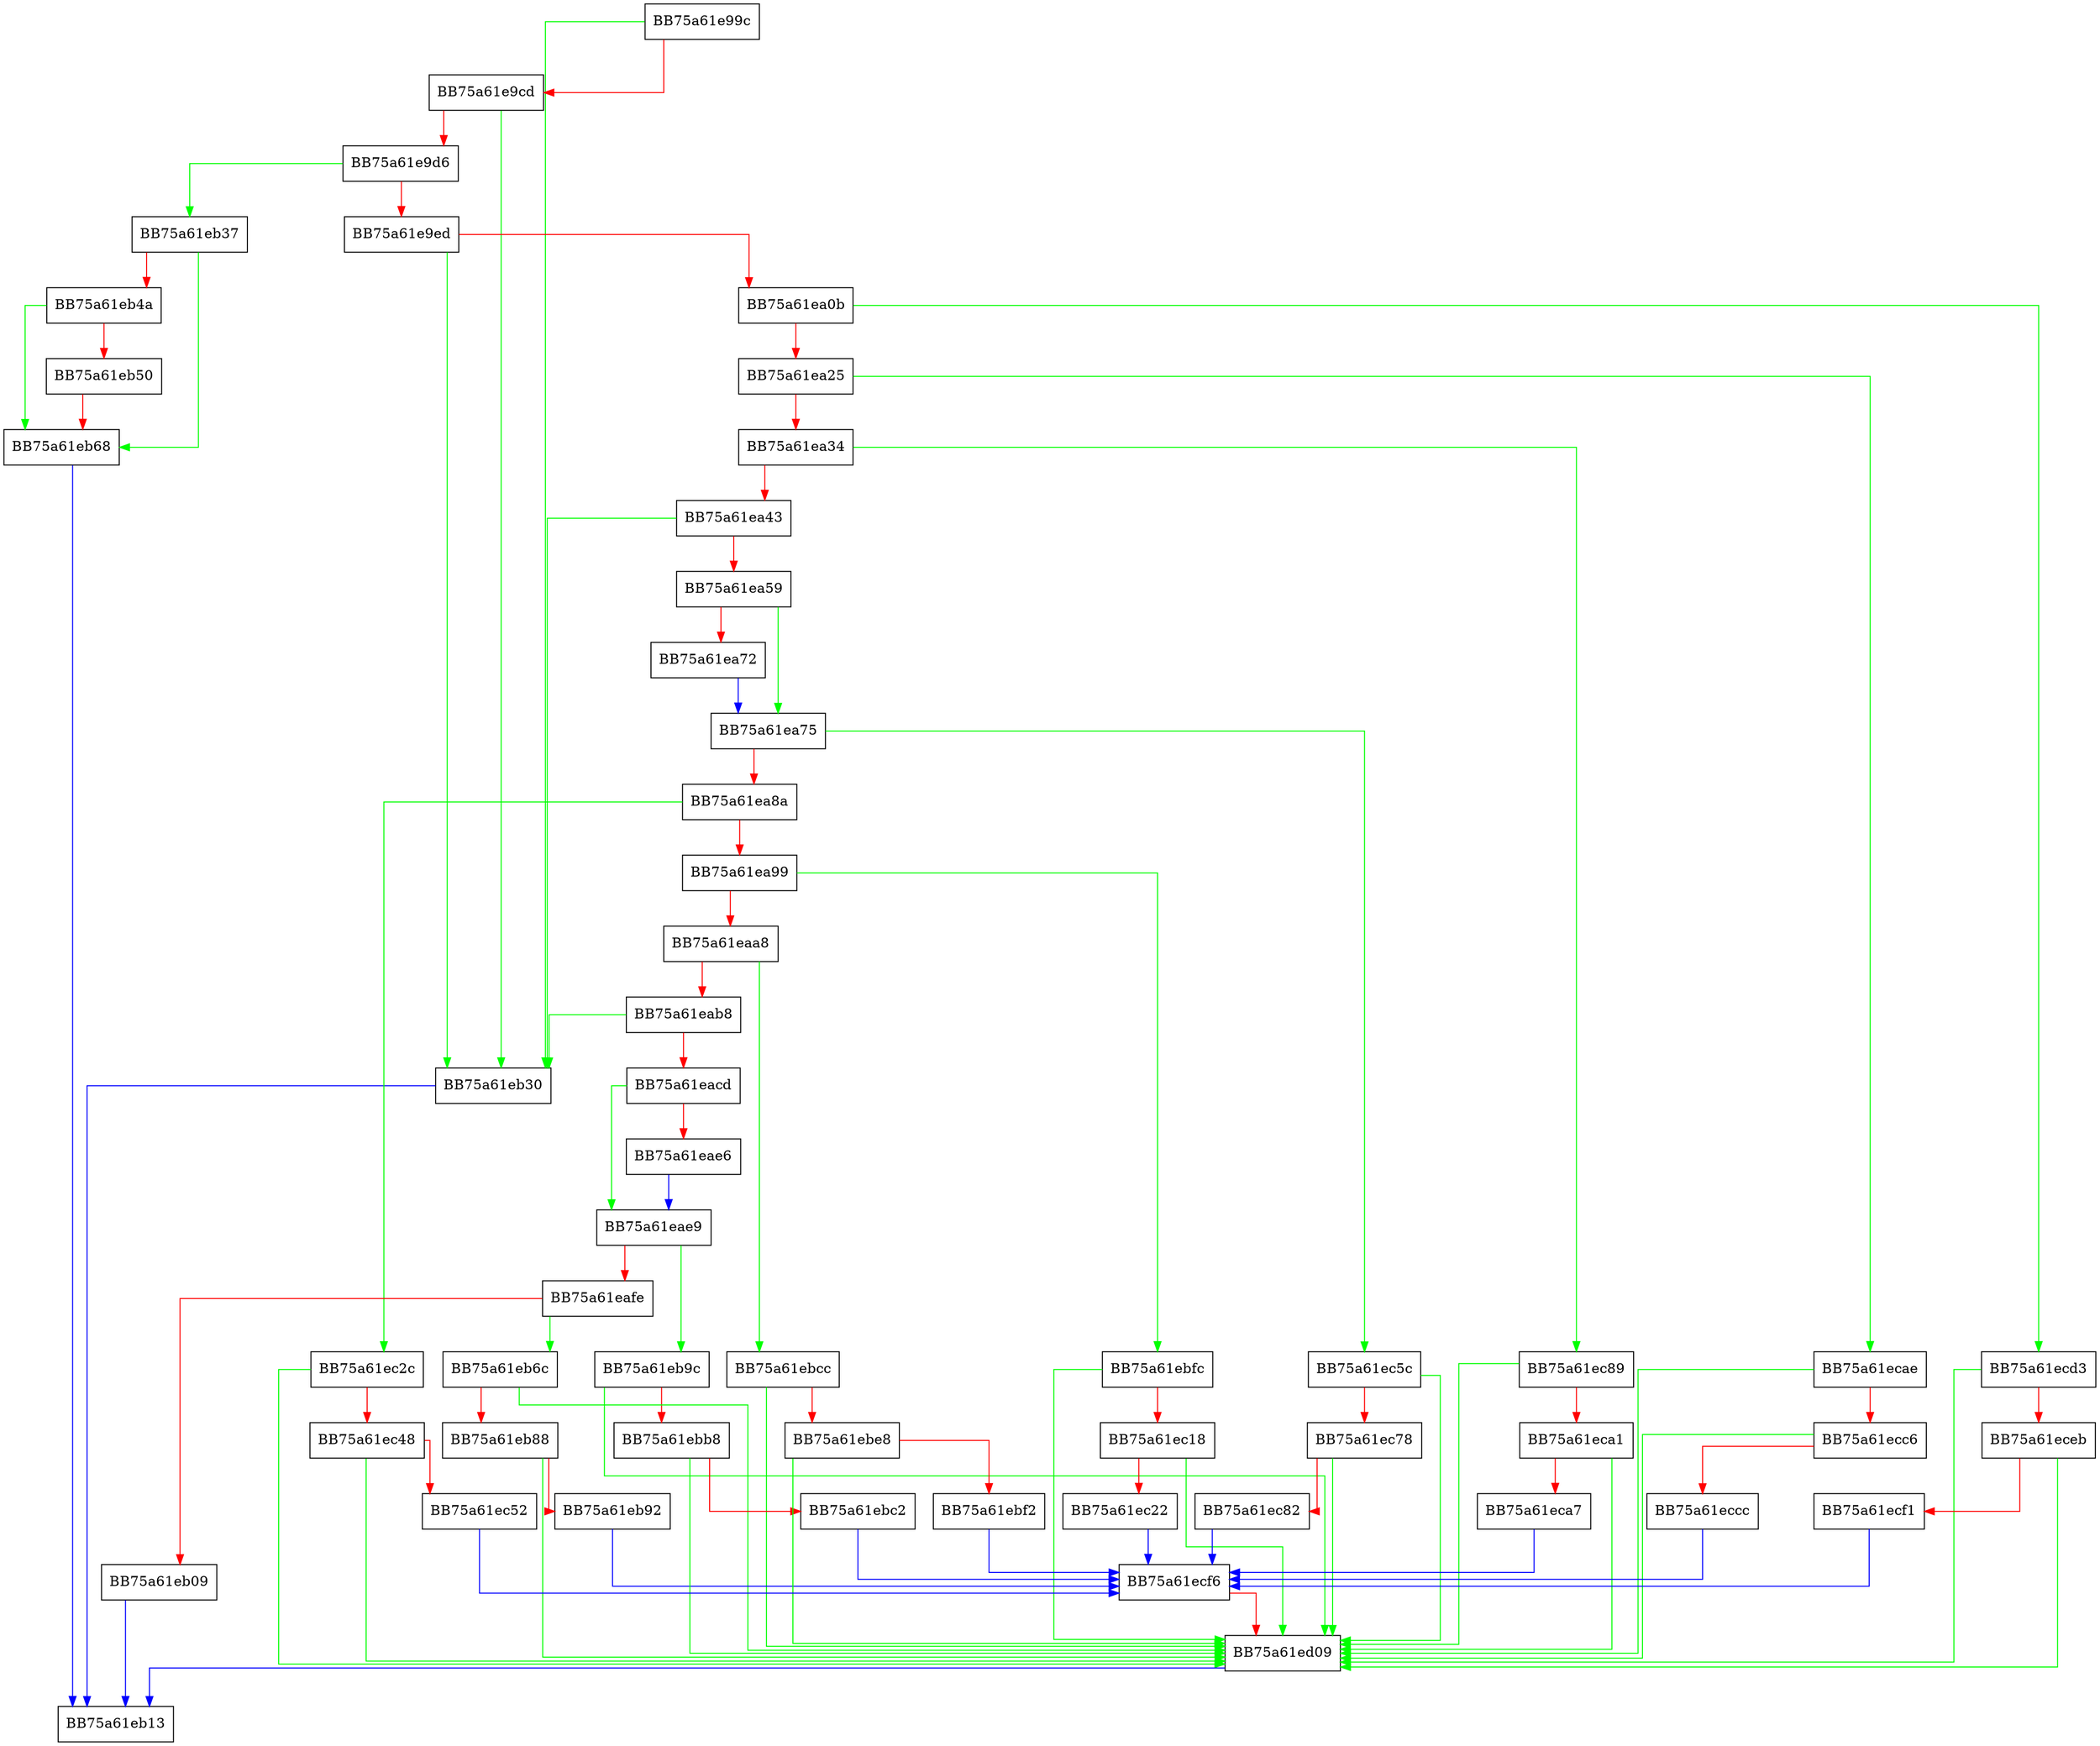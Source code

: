 digraph ToSerializedTlItem {
  node [shape="box"];
  graph [splines=ortho];
  BB75a61e99c -> BB75a61eb30 [color="green"];
  BB75a61e99c -> BB75a61e9cd [color="red"];
  BB75a61e9cd -> BB75a61eb30 [color="green"];
  BB75a61e9cd -> BB75a61e9d6 [color="red"];
  BB75a61e9d6 -> BB75a61eb37 [color="green"];
  BB75a61e9d6 -> BB75a61e9ed [color="red"];
  BB75a61e9ed -> BB75a61eb30 [color="green"];
  BB75a61e9ed -> BB75a61ea0b [color="red"];
  BB75a61ea0b -> BB75a61ecd3 [color="green"];
  BB75a61ea0b -> BB75a61ea25 [color="red"];
  BB75a61ea25 -> BB75a61ecae [color="green"];
  BB75a61ea25 -> BB75a61ea34 [color="red"];
  BB75a61ea34 -> BB75a61ec89 [color="green"];
  BB75a61ea34 -> BB75a61ea43 [color="red"];
  BB75a61ea43 -> BB75a61eb30 [color="green"];
  BB75a61ea43 -> BB75a61ea59 [color="red"];
  BB75a61ea59 -> BB75a61ea75 [color="green"];
  BB75a61ea59 -> BB75a61ea72 [color="red"];
  BB75a61ea72 -> BB75a61ea75 [color="blue"];
  BB75a61ea75 -> BB75a61ec5c [color="green"];
  BB75a61ea75 -> BB75a61ea8a [color="red"];
  BB75a61ea8a -> BB75a61ec2c [color="green"];
  BB75a61ea8a -> BB75a61ea99 [color="red"];
  BB75a61ea99 -> BB75a61ebfc [color="green"];
  BB75a61ea99 -> BB75a61eaa8 [color="red"];
  BB75a61eaa8 -> BB75a61ebcc [color="green"];
  BB75a61eaa8 -> BB75a61eab8 [color="red"];
  BB75a61eab8 -> BB75a61eb30 [color="green"];
  BB75a61eab8 -> BB75a61eacd [color="red"];
  BB75a61eacd -> BB75a61eae9 [color="green"];
  BB75a61eacd -> BB75a61eae6 [color="red"];
  BB75a61eae6 -> BB75a61eae9 [color="blue"];
  BB75a61eae9 -> BB75a61eb9c [color="green"];
  BB75a61eae9 -> BB75a61eafe [color="red"];
  BB75a61eafe -> BB75a61eb6c [color="green"];
  BB75a61eafe -> BB75a61eb09 [color="red"];
  BB75a61eb09 -> BB75a61eb13 [color="blue"];
  BB75a61eb30 -> BB75a61eb13 [color="blue"];
  BB75a61eb37 -> BB75a61eb68 [color="green"];
  BB75a61eb37 -> BB75a61eb4a [color="red"];
  BB75a61eb4a -> BB75a61eb68 [color="green"];
  BB75a61eb4a -> BB75a61eb50 [color="red"];
  BB75a61eb50 -> BB75a61eb68 [color="red"];
  BB75a61eb68 -> BB75a61eb13 [color="blue"];
  BB75a61eb6c -> BB75a61ed09 [color="green"];
  BB75a61eb6c -> BB75a61eb88 [color="red"];
  BB75a61eb88 -> BB75a61ed09 [color="green"];
  BB75a61eb88 -> BB75a61eb92 [color="red"];
  BB75a61eb92 -> BB75a61ecf6 [color="blue"];
  BB75a61eb9c -> BB75a61ed09 [color="green"];
  BB75a61eb9c -> BB75a61ebb8 [color="red"];
  BB75a61ebb8 -> BB75a61ed09 [color="green"];
  BB75a61ebb8 -> BB75a61ebc2 [color="red"];
  BB75a61ebc2 -> BB75a61ecf6 [color="blue"];
  BB75a61ebcc -> BB75a61ed09 [color="green"];
  BB75a61ebcc -> BB75a61ebe8 [color="red"];
  BB75a61ebe8 -> BB75a61ed09 [color="green"];
  BB75a61ebe8 -> BB75a61ebf2 [color="red"];
  BB75a61ebf2 -> BB75a61ecf6 [color="blue"];
  BB75a61ebfc -> BB75a61ed09 [color="green"];
  BB75a61ebfc -> BB75a61ec18 [color="red"];
  BB75a61ec18 -> BB75a61ed09 [color="green"];
  BB75a61ec18 -> BB75a61ec22 [color="red"];
  BB75a61ec22 -> BB75a61ecf6 [color="blue"];
  BB75a61ec2c -> BB75a61ed09 [color="green"];
  BB75a61ec2c -> BB75a61ec48 [color="red"];
  BB75a61ec48 -> BB75a61ed09 [color="green"];
  BB75a61ec48 -> BB75a61ec52 [color="red"];
  BB75a61ec52 -> BB75a61ecf6 [color="blue"];
  BB75a61ec5c -> BB75a61ed09 [color="green"];
  BB75a61ec5c -> BB75a61ec78 [color="red"];
  BB75a61ec78 -> BB75a61ed09 [color="green"];
  BB75a61ec78 -> BB75a61ec82 [color="red"];
  BB75a61ec82 -> BB75a61ecf6 [color="blue"];
  BB75a61ec89 -> BB75a61ed09 [color="green"];
  BB75a61ec89 -> BB75a61eca1 [color="red"];
  BB75a61eca1 -> BB75a61ed09 [color="green"];
  BB75a61eca1 -> BB75a61eca7 [color="red"];
  BB75a61eca7 -> BB75a61ecf6 [color="blue"];
  BB75a61ecae -> BB75a61ed09 [color="green"];
  BB75a61ecae -> BB75a61ecc6 [color="red"];
  BB75a61ecc6 -> BB75a61ed09 [color="green"];
  BB75a61ecc6 -> BB75a61eccc [color="red"];
  BB75a61eccc -> BB75a61ecf6 [color="blue"];
  BB75a61ecd3 -> BB75a61ed09 [color="green"];
  BB75a61ecd3 -> BB75a61eceb [color="red"];
  BB75a61eceb -> BB75a61ed09 [color="green"];
  BB75a61eceb -> BB75a61ecf1 [color="red"];
  BB75a61ecf1 -> BB75a61ecf6 [color="blue"];
  BB75a61ecf6 -> BB75a61ed09 [color="red"];
  BB75a61ed09 -> BB75a61eb13 [color="blue"];
}